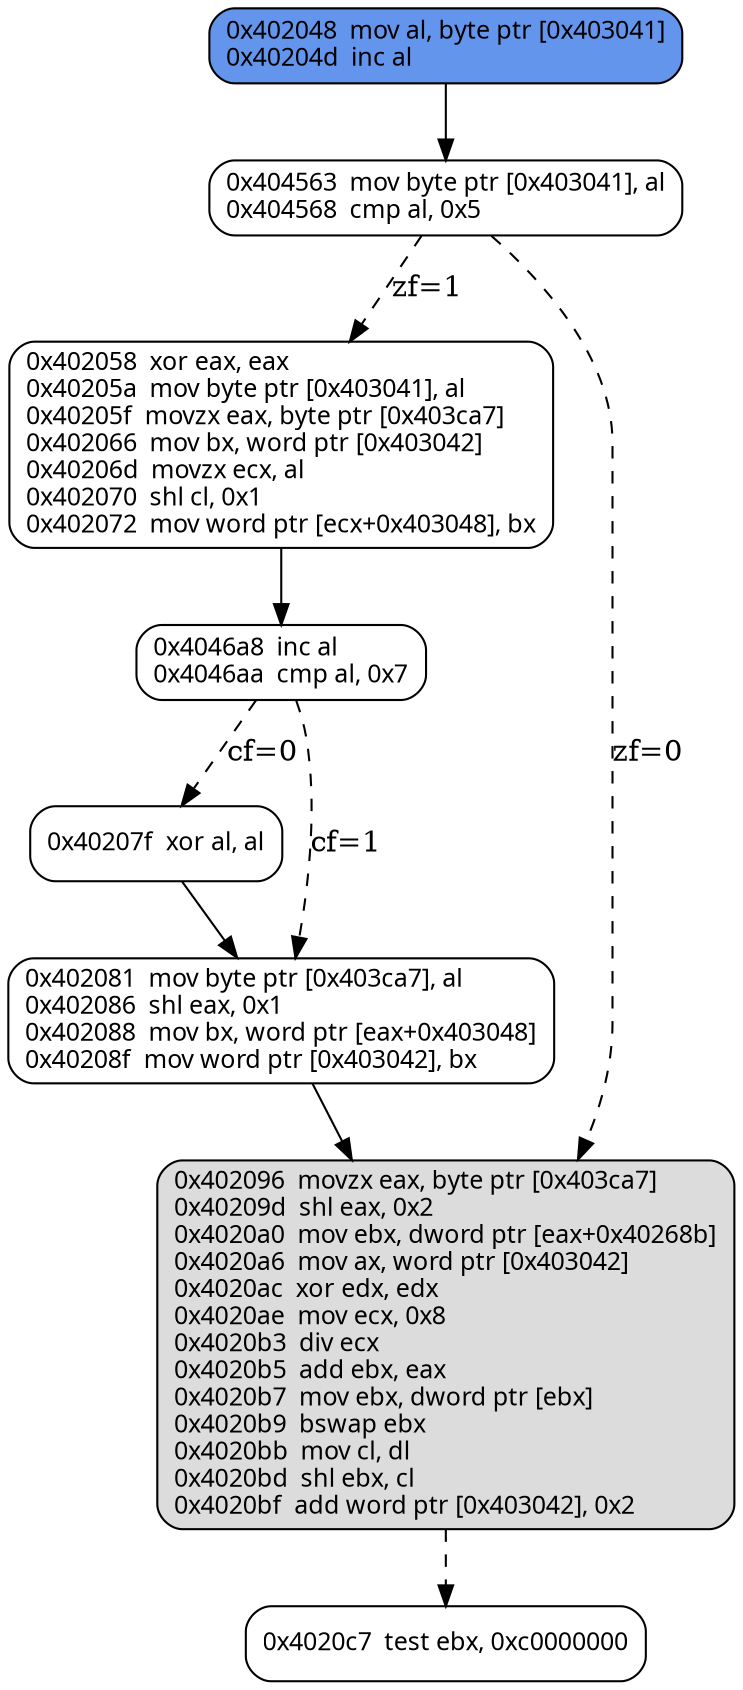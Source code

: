 digraph G {
  0 [
     fontname="Source Code Pro",
     fontsize=12, shape=box, style="rounded,filled", fillcolor=cornflowerblue,
     label="0x402048  mov al, byte ptr [0x403041]\l0x40204d  inc al\l"
  ];

  1 [
     fontname="Source Code Pro",
     fontsize=12, shape=box, style=rounded,
     label="0x404563  mov byte ptr [0x403041], al\l0x404568  cmp al, 0x5\l"
  ];

  2 [
     fontname="Source Code Pro",
     fontsize=12, shape=box, style=rounded,
     label="0x402058  xor eax, eax\l0x40205a  mov byte ptr [0x403041], al\l0x40205f  movzx eax, byte ptr [0x403ca7]\l0x402066  mov bx, word ptr [0x403042]\l0x40206d  movzx ecx, al\l0x402070  shl cl, 0x1\l0x402072  mov word ptr [ecx+0x403048], bx\l"
  ];

  3 [
     fontname="Source Code Pro",
     fontsize=12, shape=box, style=rounded,
     label="0x4046a8  inc al\l0x4046aa  cmp al, 0x7\l"
  ];

  4 [
     fontname="Source Code Pro",
     fontsize=12, shape=box, style=rounded,
     label="0x40207f  xor al, al\l"
  ];

  5 [
     fontname="Source Code Pro",
     fontsize=12, shape=box, style=rounded,
     label="0x402081  mov byte ptr [0x403ca7], al\l0x402086  shl eax, 0x1\l0x402088  mov bx, word ptr [eax+0x403048]\l0x40208f  mov word ptr [0x403042], bx\l"
  ];

  6 [
     fontname="Source Code Pro",
     fontsize=12, shape=box, style="rounded,filled", fillcolor=gainsboro,
     label="0x402096  movzx eax, byte ptr [0x403ca7]\l0x40209d  shl eax, 0x2\l0x4020a0  mov ebx, dword ptr [eax+0x40268b]\l0x4020a6  mov ax, word ptr [0x403042]\l0x4020ac  xor edx, edx\l0x4020ae  mov ecx, 0x8\l0x4020b3  div ecx\l0x4020b5  add ebx, eax\l0x4020b7  mov ebx, dword ptr [ebx]\l0x4020b9  bswap ebx\l0x4020bb  mov cl, dl\l0x4020bd  shl ebx, cl\l0x4020bf  add word ptr [0x403042], 0x2\l"
  ];

  7 [
    fontname="Source Code Pro",
    fontsize=12, shape=box, style=rounded,
    label="0x4020c7  test ebx, 0xc0000000\l"
  ]

  0 -> 1 [label="", style="solid"];
  1 -> 2 [label="zf=1", style="dashed"];
  1 -> 6 [label="zf=0", style="dashed"];
  2 -> 3 [label="", style="solid"];
  3 -> 4 [label="cf=0", style="dashed"];
  3 -> 5 [label="cf=1", style="dashed"];
  4 -> 5 [label="", style="solid"];
  5 -> 6 [label="", style="solid"];
  6 -> 7 [label="", style="dashed"];
}